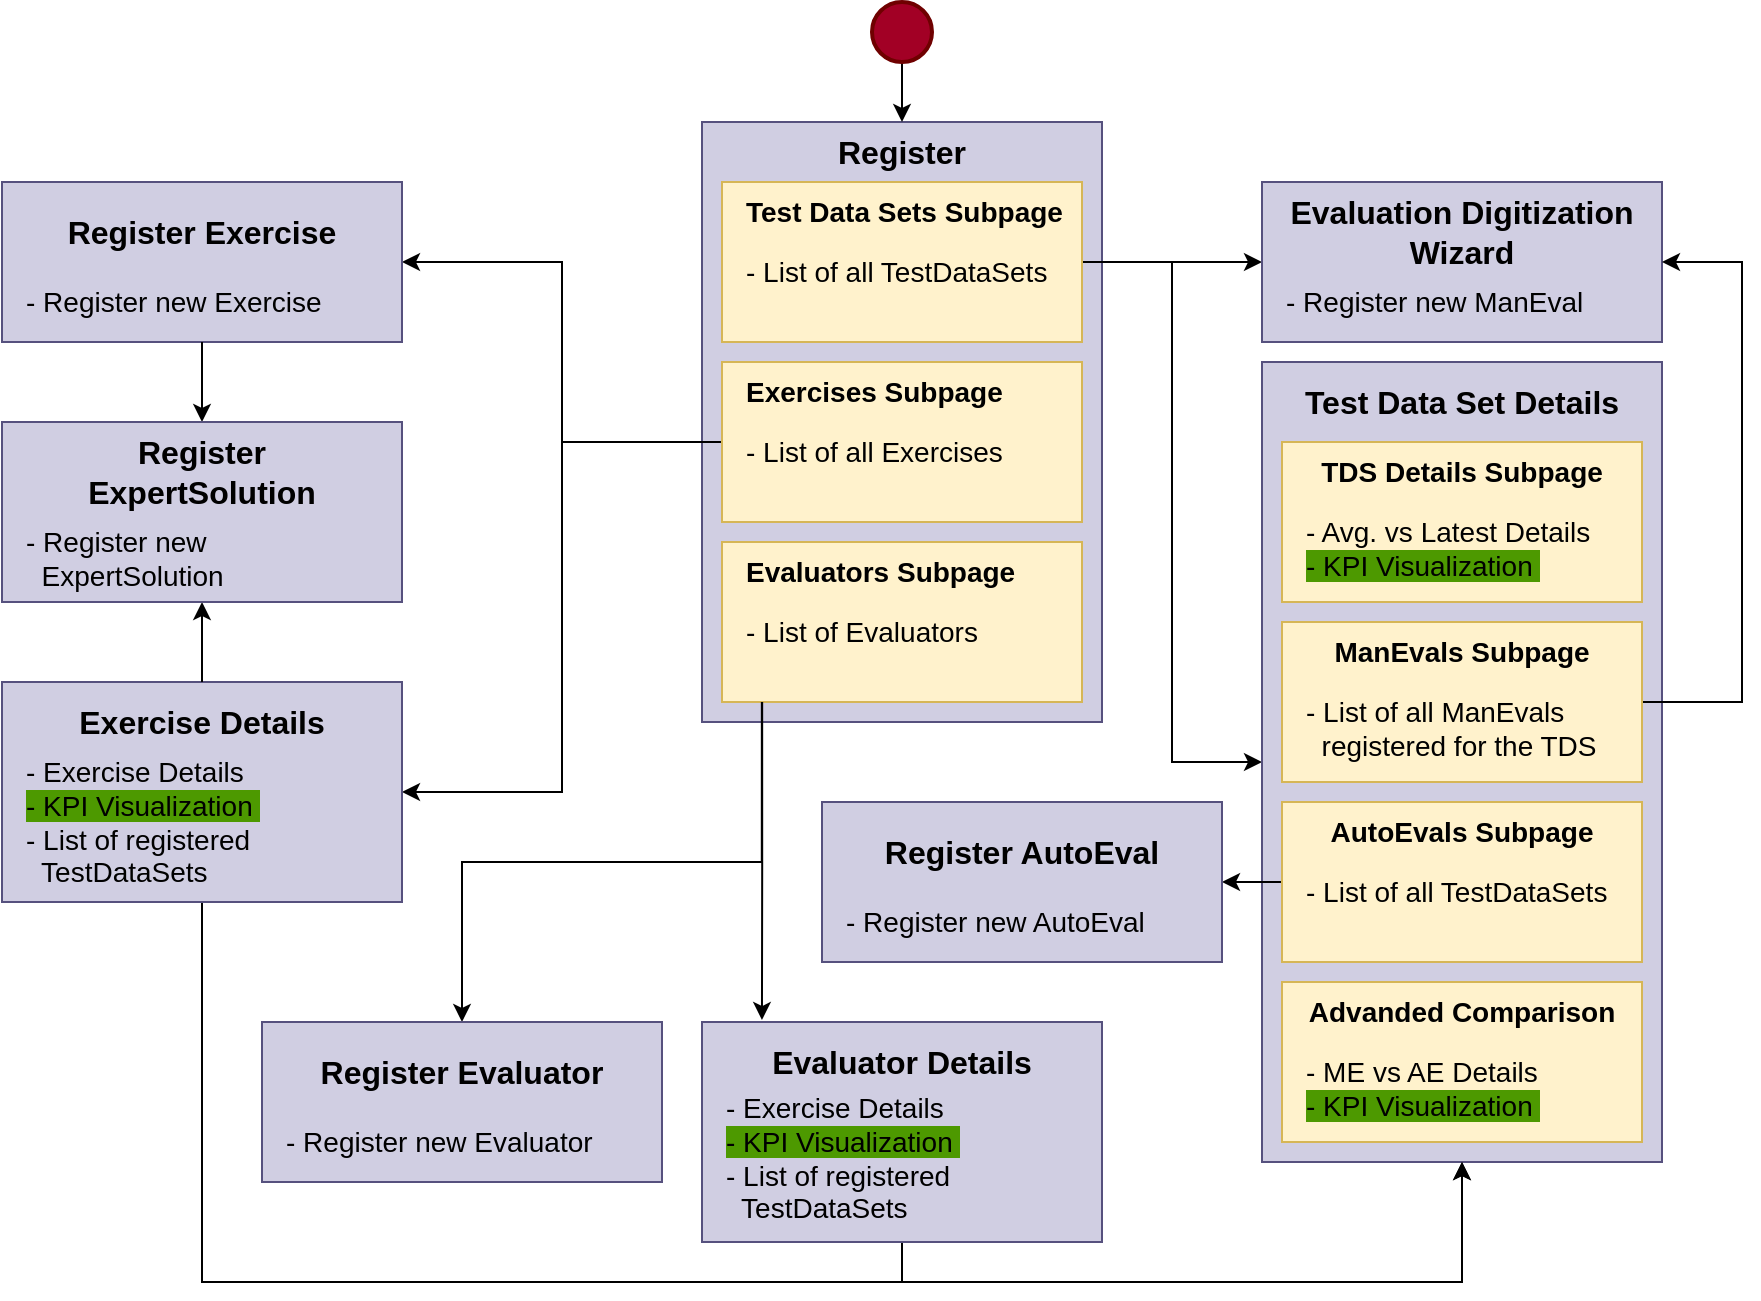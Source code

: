 <mxfile version="14.2.7" type="device"><diagram id="Srn1Sj_SyBcWlydBInuJ" name="Page-1"><mxGraphModel dx="937" dy="58" grid="1" gridSize="10" guides="1" tooltips="1" connect="1" arrows="1" fold="1" page="1" pageScale="1" pageWidth="827" pageHeight="1169" math="0" shadow="0"><root><mxCell id="0"/><mxCell id="1" parent="0"/><mxCell id="ghsOk9FauR_-_CDvVbmC-5" value="" style="rounded=0;whiteSpace=wrap;html=1;fillColor=#d0cee2;strokeColor=#56517e;" parent="1" vertex="1"><mxGeometry x="40" y="120" width="200" height="300" as="geometry"/></mxCell><mxCell id="ghsOk9FauR_-_CDvVbmC-6" value="Register" style="text;html=1;strokeColor=none;fillColor=none;align=center;verticalAlign=middle;whiteSpace=wrap;rounded=0;fontStyle=1;fontSize=16;" parent="1" vertex="1"><mxGeometry x="40" y="120" width="200" height="30" as="geometry"/></mxCell><mxCell id="ghsOk9FauR_-_CDvVbmC-33" style="edgeStyle=orthogonalEdgeStyle;rounded=0;orthogonalLoop=1;jettySize=auto;html=1;exitX=1;exitY=0.5;exitDx=0;exitDy=0;fontSize=14;entryX=0;entryY=0.5;entryDx=0;entryDy=0;" parent="1" source="ghsOk9FauR_-_CDvVbmC-11" target="ghsOk9FauR_-_CDvVbmC-29" edge="1"><mxGeometry relative="1" as="geometry"><mxPoint x="310" y="170" as="targetPoint"/></mxGeometry></mxCell><mxCell id="ghsOk9FauR_-_CDvVbmC-46" style="edgeStyle=orthogonalEdgeStyle;rounded=0;orthogonalLoop=1;jettySize=auto;html=1;exitX=1;exitY=0.5;exitDx=0;exitDy=0;entryX=0;entryY=0.5;entryDx=0;entryDy=0;fontSize=14;" parent="1" source="ghsOk9FauR_-_CDvVbmC-11" target="ghsOk9FauR_-_CDvVbmC-43" edge="1"><mxGeometry relative="1" as="geometry"/></mxCell><mxCell id="ghsOk9FauR_-_CDvVbmC-11" value="" style="rounded=0;whiteSpace=wrap;html=1;fontSize=14;align=left;fillColor=#fff2cc;strokeColor=#d6b656;" parent="1" vertex="1"><mxGeometry x="50" y="150" width="180" height="80" as="geometry"/></mxCell><mxCell id="ghsOk9FauR_-_CDvVbmC-8" value="&lt;span style=&quot;font-size: 14px;&quot;&gt;Test Data Sets Subpage&lt;/span&gt;" style="text;html=1;strokeColor=none;fillColor=none;align=left;verticalAlign=middle;whiteSpace=wrap;rounded=0;fontSize=14;fontStyle=1" parent="1" vertex="1"><mxGeometry x="60" y="150" width="170" height="30" as="geometry"/></mxCell><mxCell id="ghsOk9FauR_-_CDvVbmC-16" value="- List of all TestDataSets" style="text;html=1;strokeColor=none;fillColor=none;align=left;verticalAlign=top;whiteSpace=wrap;rounded=0;fontSize=14;" parent="1" vertex="1"><mxGeometry x="60" y="180" width="160" height="50" as="geometry"/></mxCell><mxCell id="J3voYjRfgpsl7aw1mgrz-1" style="edgeStyle=orthogonalEdgeStyle;rounded=0;orthogonalLoop=1;jettySize=auto;html=1;exitX=0;exitY=0.5;exitDx=0;exitDy=0;entryX=1;entryY=0.5;entryDx=0;entryDy=0;" parent="1" source="ghsOk9FauR_-_CDvVbmC-18" target="ghsOk9FauR_-_CDvVbmC-34" edge="1"><mxGeometry relative="1" as="geometry"/></mxCell><mxCell id="J3voYjRfgpsl7aw1mgrz-13" style="edgeStyle=orthogonalEdgeStyle;rounded=0;orthogonalLoop=1;jettySize=auto;html=1;exitX=0;exitY=0.5;exitDx=0;exitDy=0;entryX=1;entryY=0.5;entryDx=0;entryDy=0;" parent="1" source="ghsOk9FauR_-_CDvVbmC-18" target="J3voYjRfgpsl7aw1mgrz-2" edge="1"><mxGeometry relative="1" as="geometry"/></mxCell><mxCell id="ghsOk9FauR_-_CDvVbmC-18" value="" style="rounded=0;whiteSpace=wrap;html=1;fontSize=14;align=left;fillColor=#fff2cc;strokeColor=#d6b656;" parent="1" vertex="1"><mxGeometry x="50" y="240" width="180" height="80" as="geometry"/></mxCell><mxCell id="ghsOk9FauR_-_CDvVbmC-19" value="&lt;span style=&quot;font-size: 14px&quot;&gt;Exercises Subpage&lt;/span&gt;" style="text;html=1;strokeColor=none;fillColor=none;align=left;verticalAlign=middle;whiteSpace=wrap;rounded=0;fontSize=14;fontStyle=1" parent="1" vertex="1"><mxGeometry x="60" y="240" width="170" height="30" as="geometry"/></mxCell><mxCell id="ghsOk9FauR_-_CDvVbmC-20" value="- List of all Exercises" style="text;html=1;strokeColor=none;fillColor=none;align=left;verticalAlign=top;whiteSpace=wrap;rounded=0;fontSize=14;" parent="1" vertex="1"><mxGeometry x="60" y="270" width="160" height="50" as="geometry"/></mxCell><mxCell id="ghsOk9FauR_-_CDvVbmC-25" value="" style="rounded=0;whiteSpace=wrap;html=1;fontSize=14;align=left;fillColor=#fff2cc;strokeColor=#d6b656;" parent="1" vertex="1"><mxGeometry x="50" y="330" width="180" height="80" as="geometry"/></mxCell><mxCell id="ghsOk9FauR_-_CDvVbmC-26" value="&lt;span style=&quot;font-size: 14px&quot;&gt;Evaluators Subpage&lt;/span&gt;" style="text;html=1;strokeColor=none;fillColor=none;align=left;verticalAlign=middle;whiteSpace=wrap;rounded=0;fontSize=14;fontStyle=1" parent="1" vertex="1"><mxGeometry x="60" y="330" width="170" height="30" as="geometry"/></mxCell><mxCell id="ghsOk9FauR_-_CDvVbmC-42" style="edgeStyle=orthogonalEdgeStyle;rounded=0;orthogonalLoop=1;jettySize=auto;html=1;exitX=0.062;exitY=1.001;exitDx=0;exitDy=0;entryX=0.5;entryY=0;entryDx=0;entryDy=0;fontSize=14;exitPerimeter=0;" parent="1" source="ghsOk9FauR_-_CDvVbmC-27" target="ghsOk9FauR_-_CDvVbmC-39" edge="1"><mxGeometry relative="1" as="geometry"><Array as="points"><mxPoint x="70" y="490"/><mxPoint x="-80" y="490"/></Array></mxGeometry></mxCell><mxCell id="4xDgt1rHJV3uiKVcwdeI-4" style="edgeStyle=orthogonalEdgeStyle;rounded=0;orthogonalLoop=1;jettySize=auto;html=1;exitX=0.063;exitY=1;exitDx=0;exitDy=0;entryX=0.111;entryY=-0.025;entryDx=0;entryDy=0;entryPerimeter=0;exitPerimeter=0;" edge="1" parent="1" source="ghsOk9FauR_-_CDvVbmC-27" target="J3voYjRfgpsl7aw1mgrz-22"><mxGeometry relative="1" as="geometry"><Array as="points"/></mxGeometry></mxCell><mxCell id="ghsOk9FauR_-_CDvVbmC-27" value="- List of Evaluators" style="text;html=1;strokeColor=none;fillColor=none;align=left;verticalAlign=top;whiteSpace=wrap;rounded=0;fontSize=14;" parent="1" vertex="1"><mxGeometry x="60" y="360" width="160" height="50" as="geometry"/></mxCell><mxCell id="ghsOk9FauR_-_CDvVbmC-29" value="" style="rounded=0;whiteSpace=wrap;html=1;fillColor=#d0cee2;strokeColor=#56517e;" parent="1" vertex="1"><mxGeometry x="320" y="150" width="200" height="80" as="geometry"/></mxCell><mxCell id="ghsOk9FauR_-_CDvVbmC-30" value="Evaluation Digitization&lt;br&gt;Wizard" style="text;html=1;strokeColor=none;fillColor=none;align=center;verticalAlign=middle;whiteSpace=wrap;rounded=0;fontStyle=1;fontSize=16;" parent="1" vertex="1"><mxGeometry x="330" y="150" width="180" height="50" as="geometry"/></mxCell><mxCell id="ghsOk9FauR_-_CDvVbmC-31" value="- Register new ManEval" style="text;html=1;strokeColor=none;fillColor=none;align=left;verticalAlign=top;whiteSpace=wrap;rounded=0;fontSize=14;" parent="1" vertex="1"><mxGeometry x="330" y="195" width="180" height="35" as="geometry"/></mxCell><mxCell id="ghsOk9FauR_-_CDvVbmC-34" value="" style="rounded=0;whiteSpace=wrap;html=1;fillColor=#d0cee2;strokeColor=#56517e;" parent="1" vertex="1"><mxGeometry x="-310" y="150" width="200" height="80" as="geometry"/></mxCell><mxCell id="ghsOk9FauR_-_CDvVbmC-35" value="Register Exercise" style="text;html=1;strokeColor=none;fillColor=none;align=center;verticalAlign=middle;whiteSpace=wrap;rounded=0;fontStyle=1;fontSize=16;" parent="1" vertex="1"><mxGeometry x="-300" y="150" width="180" height="50" as="geometry"/></mxCell><mxCell id="J3voYjRfgpsl7aw1mgrz-20" style="edgeStyle=orthogonalEdgeStyle;rounded=0;orthogonalLoop=1;jettySize=auto;html=1;exitX=0.5;exitY=1;exitDx=0;exitDy=0;entryX=0.5;entryY=0;entryDx=0;entryDy=0;" parent="1" source="ghsOk9FauR_-_CDvVbmC-36" target="J3voYjRfgpsl7aw1mgrz-16" edge="1"><mxGeometry relative="1" as="geometry"/></mxCell><mxCell id="ghsOk9FauR_-_CDvVbmC-36" value="- Register new Exercise" style="text;html=1;strokeColor=none;fillColor=none;align=left;verticalAlign=top;whiteSpace=wrap;rounded=0;fontSize=14;" parent="1" vertex="1"><mxGeometry x="-300" y="195" width="180" height="35" as="geometry"/></mxCell><mxCell id="ghsOk9FauR_-_CDvVbmC-38" value="" style="rounded=0;whiteSpace=wrap;html=1;fillColor=#d0cee2;strokeColor=#56517e;" parent="1" vertex="1"><mxGeometry x="-180" y="570" width="200" height="80" as="geometry"/></mxCell><mxCell id="ghsOk9FauR_-_CDvVbmC-39" value="Register Evaluator" style="text;html=1;strokeColor=none;fillColor=none;align=center;verticalAlign=middle;whiteSpace=wrap;rounded=0;fontStyle=1;fontSize=16;" parent="1" vertex="1"><mxGeometry x="-170" y="570" width="180" height="50" as="geometry"/></mxCell><mxCell id="ghsOk9FauR_-_CDvVbmC-40" value="- Register new Evaluator" style="text;html=1;strokeColor=none;fillColor=none;align=left;verticalAlign=top;whiteSpace=wrap;rounded=0;fontSize=14;" parent="1" vertex="1"><mxGeometry x="-170" y="615" width="180" height="35" as="geometry"/></mxCell><mxCell id="ghsOk9FauR_-_CDvVbmC-43" value="" style="rounded=0;whiteSpace=wrap;html=1;fillColor=#d0cee2;strokeColor=#56517e;" parent="1" vertex="1"><mxGeometry x="320" y="240" width="200" height="400" as="geometry"/></mxCell><mxCell id="ghsOk9FauR_-_CDvVbmC-44" value="Test Data Set Details" style="text;html=1;strokeColor=none;fillColor=none;align=center;verticalAlign=middle;whiteSpace=wrap;rounded=0;fontStyle=1;fontSize=16;" parent="1" vertex="1"><mxGeometry x="330" y="240" width="180" height="40" as="geometry"/></mxCell><mxCell id="ghsOk9FauR_-_CDvVbmC-47" value="" style="rounded=0;whiteSpace=wrap;html=1;fontSize=14;align=left;fillColor=#fff2cc;strokeColor=#d6b656;" parent="1" vertex="1"><mxGeometry x="330" y="280" width="180" height="80" as="geometry"/></mxCell><mxCell id="ghsOk9FauR_-_CDvVbmC-48" value="&lt;span style=&quot;font-size: 14px&quot;&gt;TDS Details Subpage&lt;/span&gt;" style="text;html=1;strokeColor=none;fillColor=none;align=center;verticalAlign=middle;whiteSpace=wrap;rounded=0;fontSize=14;fontStyle=1" parent="1" vertex="1"><mxGeometry x="340" y="280" width="160" height="30" as="geometry"/></mxCell><mxCell id="ghsOk9FauR_-_CDvVbmC-49" value="- Avg. vs Latest Details&lt;br&gt;&lt;span style=&quot;background-color: rgb(77 , 153 , 0)&quot;&gt;- KPI Visualization&amp;nbsp;&lt;/span&gt;" style="text;html=1;strokeColor=none;fillColor=none;align=left;verticalAlign=top;whiteSpace=wrap;rounded=0;fontSize=14;" parent="1" vertex="1"><mxGeometry x="340" y="310" width="160" height="50" as="geometry"/></mxCell><mxCell id="J3voYjRfgpsl7aw1mgrz-27" style="edgeStyle=orthogonalEdgeStyle;rounded=0;orthogonalLoop=1;jettySize=auto;html=1;exitX=1;exitY=0.5;exitDx=0;exitDy=0;entryX=1;entryY=0.5;entryDx=0;entryDy=0;" parent="1" source="ghsOk9FauR_-_CDvVbmC-50" target="ghsOk9FauR_-_CDvVbmC-29" edge="1"><mxGeometry relative="1" as="geometry"><Array as="points"><mxPoint x="560" y="410"/><mxPoint x="560" y="190"/></Array></mxGeometry></mxCell><mxCell id="ghsOk9FauR_-_CDvVbmC-50" value="" style="rounded=0;whiteSpace=wrap;html=1;fontSize=14;align=left;fillColor=#fff2cc;strokeColor=#d6b656;" parent="1" vertex="1"><mxGeometry x="330" y="370" width="180" height="80" as="geometry"/></mxCell><mxCell id="ghsOk9FauR_-_CDvVbmC-51" value="&lt;span style=&quot;font-size: 14px&quot;&gt;ManEvals Subpage&lt;/span&gt;" style="text;html=1;strokeColor=none;fillColor=none;align=center;verticalAlign=middle;whiteSpace=wrap;rounded=0;fontSize=14;fontStyle=1" parent="1" vertex="1"><mxGeometry x="340" y="370" width="160" height="30" as="geometry"/></mxCell><mxCell id="ghsOk9FauR_-_CDvVbmC-52" value="- List of all ManEvals&lt;br&gt;&amp;nbsp; registered for the TDS" style="text;html=1;strokeColor=none;fillColor=none;align=left;verticalAlign=top;whiteSpace=wrap;rounded=0;fontSize=14;" parent="1" vertex="1"><mxGeometry x="340" y="400" width="160" height="50" as="geometry"/></mxCell><mxCell id="4xDgt1rHJV3uiKVcwdeI-5" style="edgeStyle=orthogonalEdgeStyle;rounded=0;orthogonalLoop=1;jettySize=auto;html=1;entryX=1;entryY=0.5;entryDx=0;entryDy=0;" edge="1" parent="1" source="ghsOk9FauR_-_CDvVbmC-53" target="J3voYjRfgpsl7aw1mgrz-28"><mxGeometry relative="1" as="geometry"/></mxCell><mxCell id="ghsOk9FauR_-_CDvVbmC-53" value="" style="rounded=0;whiteSpace=wrap;html=1;fontSize=14;align=left;fillColor=#fff2cc;strokeColor=#d6b656;" parent="1" vertex="1"><mxGeometry x="330" y="460" width="180" height="80" as="geometry"/></mxCell><mxCell id="ghsOk9FauR_-_CDvVbmC-54" value="&lt;span style=&quot;font-size: 14px&quot;&gt;AutoEvals Subpage&lt;/span&gt;" style="text;html=1;strokeColor=none;fillColor=none;align=center;verticalAlign=middle;whiteSpace=wrap;rounded=0;fontSize=14;fontStyle=1" parent="1" vertex="1"><mxGeometry x="340" y="460" width="160" height="30" as="geometry"/></mxCell><mxCell id="ghsOk9FauR_-_CDvVbmC-55" value="- List of all TestDataSets" style="text;html=1;strokeColor=none;fillColor=none;align=left;verticalAlign=top;whiteSpace=wrap;rounded=0;fontSize=14;" parent="1" vertex="1"><mxGeometry x="340" y="490" width="160" height="50" as="geometry"/></mxCell><mxCell id="J3voYjRfgpsl7aw1mgrz-25" style="edgeStyle=orthogonalEdgeStyle;rounded=0;orthogonalLoop=1;jettySize=auto;html=1;exitX=0.5;exitY=1;exitDx=0;exitDy=0;entryX=0.5;entryY=1;entryDx=0;entryDy=0;" parent="1" source="J3voYjRfgpsl7aw1mgrz-2" target="ghsOk9FauR_-_CDvVbmC-43" edge="1"><mxGeometry relative="1" as="geometry"><Array as="points"><mxPoint x="-210" y="700"/><mxPoint x="420" y="700"/></Array></mxGeometry></mxCell><mxCell id="J3voYjRfgpsl7aw1mgrz-2" value="" style="rounded=0;whiteSpace=wrap;html=1;fillColor=#d0cee2;strokeColor=#56517e;" parent="1" vertex="1"><mxGeometry x="-310" y="400" width="200" height="110" as="geometry"/></mxCell><mxCell id="J3voYjRfgpsl7aw1mgrz-18" style="edgeStyle=orthogonalEdgeStyle;rounded=0;orthogonalLoop=1;jettySize=auto;html=1;exitX=0.5;exitY=0;exitDx=0;exitDy=0;entryX=0.5;entryY=1;entryDx=0;entryDy=0;" parent="1" source="J3voYjRfgpsl7aw1mgrz-3" target="J3voYjRfgpsl7aw1mgrz-15" edge="1"><mxGeometry relative="1" as="geometry"/></mxCell><mxCell id="J3voYjRfgpsl7aw1mgrz-3" value="Exercise Details" style="text;html=1;strokeColor=none;fillColor=none;align=center;verticalAlign=middle;whiteSpace=wrap;rounded=0;fontStyle=1;fontSize=16;" parent="1" vertex="1"><mxGeometry x="-300" y="400" width="180" height="40" as="geometry"/></mxCell><mxCell id="J3voYjRfgpsl7aw1mgrz-14" value="- Exercise Details&lt;br&gt;&lt;span style=&quot;background-color: rgb(77 , 153 , 0)&quot;&gt;- KPI Visualization&amp;nbsp;&lt;/span&gt;&lt;br&gt;- List of registered&lt;br&gt;&amp;nbsp; TestDataSets" style="text;html=1;strokeColor=none;fillColor=none;align=left;verticalAlign=top;whiteSpace=wrap;rounded=0;fontSize=14;" parent="1" vertex="1"><mxGeometry x="-300" y="430" width="180" height="70" as="geometry"/></mxCell><mxCell id="J3voYjRfgpsl7aw1mgrz-15" value="" style="rounded=0;whiteSpace=wrap;html=1;fillColor=#d0cee2;strokeColor=#56517e;" parent="1" vertex="1"><mxGeometry x="-310" y="270" width="200" height="90" as="geometry"/></mxCell><mxCell id="J3voYjRfgpsl7aw1mgrz-16" value="Register ExpertSolution" style="text;html=1;strokeColor=none;fillColor=none;align=center;verticalAlign=middle;whiteSpace=wrap;rounded=0;fontStyle=1;fontSize=16;" parent="1" vertex="1"><mxGeometry x="-300" y="270" width="180" height="50" as="geometry"/></mxCell><mxCell id="J3voYjRfgpsl7aw1mgrz-17" value="- Register new &lt;br&gt;&amp;nbsp; ExpertSolution" style="text;html=1;strokeColor=none;fillColor=none;align=left;verticalAlign=top;whiteSpace=wrap;rounded=0;fontSize=14;" parent="1" vertex="1"><mxGeometry x="-300" y="315" width="180" height="35" as="geometry"/></mxCell><mxCell id="J3voYjRfgpsl7aw1mgrz-26" style="edgeStyle=orthogonalEdgeStyle;rounded=0;orthogonalLoop=1;jettySize=auto;html=1;exitX=0.5;exitY=1;exitDx=0;exitDy=0;entryX=0.5;entryY=1;entryDx=0;entryDy=0;" parent="1" source="J3voYjRfgpsl7aw1mgrz-21" target="ghsOk9FauR_-_CDvVbmC-43" edge="1"><mxGeometry relative="1" as="geometry"/></mxCell><mxCell id="J3voYjRfgpsl7aw1mgrz-21" value="" style="rounded=0;whiteSpace=wrap;html=1;fillColor=#d0cee2;strokeColor=#56517e;" parent="1" vertex="1"><mxGeometry x="40" y="570" width="200" height="110" as="geometry"/></mxCell><mxCell id="J3voYjRfgpsl7aw1mgrz-22" value="Evaluator Details" style="text;html=1;strokeColor=none;fillColor=none;align=center;verticalAlign=middle;whiteSpace=wrap;rounded=0;fontStyle=1;fontSize=16;" parent="1" vertex="1"><mxGeometry x="50" y="570" width="180" height="40" as="geometry"/></mxCell><mxCell id="J3voYjRfgpsl7aw1mgrz-23" value="- Exercise Details&lt;br&gt;&lt;span style=&quot;background-color: rgb(77 , 153 , 0)&quot;&gt;- KPI Visualization&amp;nbsp;&lt;/span&gt;&lt;br&gt;- List of registered &lt;br&gt;&amp;nbsp; TestDataSets" style="text;html=1;strokeColor=none;fillColor=none;align=left;verticalAlign=top;whiteSpace=wrap;rounded=0;fontSize=14;" parent="1" vertex="1"><mxGeometry x="50" y="597.5" width="180" height="70" as="geometry"/></mxCell><mxCell id="J3voYjRfgpsl7aw1mgrz-28" value="" style="rounded=0;whiteSpace=wrap;html=1;fillColor=#d0cee2;strokeColor=#56517e;" parent="1" vertex="1"><mxGeometry x="100" y="460" width="200" height="80" as="geometry"/></mxCell><mxCell id="J3voYjRfgpsl7aw1mgrz-29" value="Register AutoEval" style="text;html=1;strokeColor=none;fillColor=none;align=center;verticalAlign=middle;whiteSpace=wrap;rounded=0;fontStyle=1;fontSize=16;" parent="1" vertex="1"><mxGeometry x="110" y="460" width="180" height="50" as="geometry"/></mxCell><mxCell id="J3voYjRfgpsl7aw1mgrz-30" value="- Register new AutoEval" style="text;html=1;strokeColor=none;fillColor=none;align=left;verticalAlign=top;whiteSpace=wrap;rounded=0;fontSize=14;" parent="1" vertex="1"><mxGeometry x="110" y="505" width="180" height="35" as="geometry"/></mxCell><mxCell id="J3voYjRfgpsl7aw1mgrz-33" style="edgeStyle=orthogonalEdgeStyle;rounded=0;orthogonalLoop=1;jettySize=auto;html=1;exitX=0.5;exitY=1;exitDx=0;exitDy=0;exitPerimeter=0;entryX=0.5;entryY=0;entryDx=0;entryDy=0;" parent="1" source="J3voYjRfgpsl7aw1mgrz-32" target="ghsOk9FauR_-_CDvVbmC-6" edge="1"><mxGeometry relative="1" as="geometry"/></mxCell><mxCell id="J3voYjRfgpsl7aw1mgrz-32" value="" style="strokeWidth=2;html=1;shape=mxgraph.flowchart.start_2;whiteSpace=wrap;fillColor=#a20025;strokeColor=#6F0000;fontColor=#ffffff;" parent="1" vertex="1"><mxGeometry x="125" y="60" width="30" height="30" as="geometry"/></mxCell><mxCell id="4xDgt1rHJV3uiKVcwdeI-1" value="" style="rounded=0;whiteSpace=wrap;html=1;fontSize=14;align=left;fillColor=#fff2cc;strokeColor=#d6b656;" vertex="1" parent="1"><mxGeometry x="330" y="550" width="180" height="80" as="geometry"/></mxCell><mxCell id="4xDgt1rHJV3uiKVcwdeI-2" value="Advanded Comparison" style="text;html=1;strokeColor=none;fillColor=none;align=center;verticalAlign=middle;whiteSpace=wrap;rounded=0;fontSize=14;fontStyle=1" vertex="1" parent="1"><mxGeometry x="340" y="550" width="160" height="30" as="geometry"/></mxCell><mxCell id="4xDgt1rHJV3uiKVcwdeI-3" value="- ME vs AE Details&lt;br&gt;&lt;span style=&quot;background-color: rgb(77 , 153 , 0)&quot;&gt;- KPI Visualization&amp;nbsp;&lt;/span&gt;" style="text;html=1;strokeColor=none;fillColor=none;align=left;verticalAlign=top;whiteSpace=wrap;rounded=0;fontSize=14;" vertex="1" parent="1"><mxGeometry x="340" y="580" width="160" height="50" as="geometry"/></mxCell></root></mxGraphModel></diagram></mxfile>
